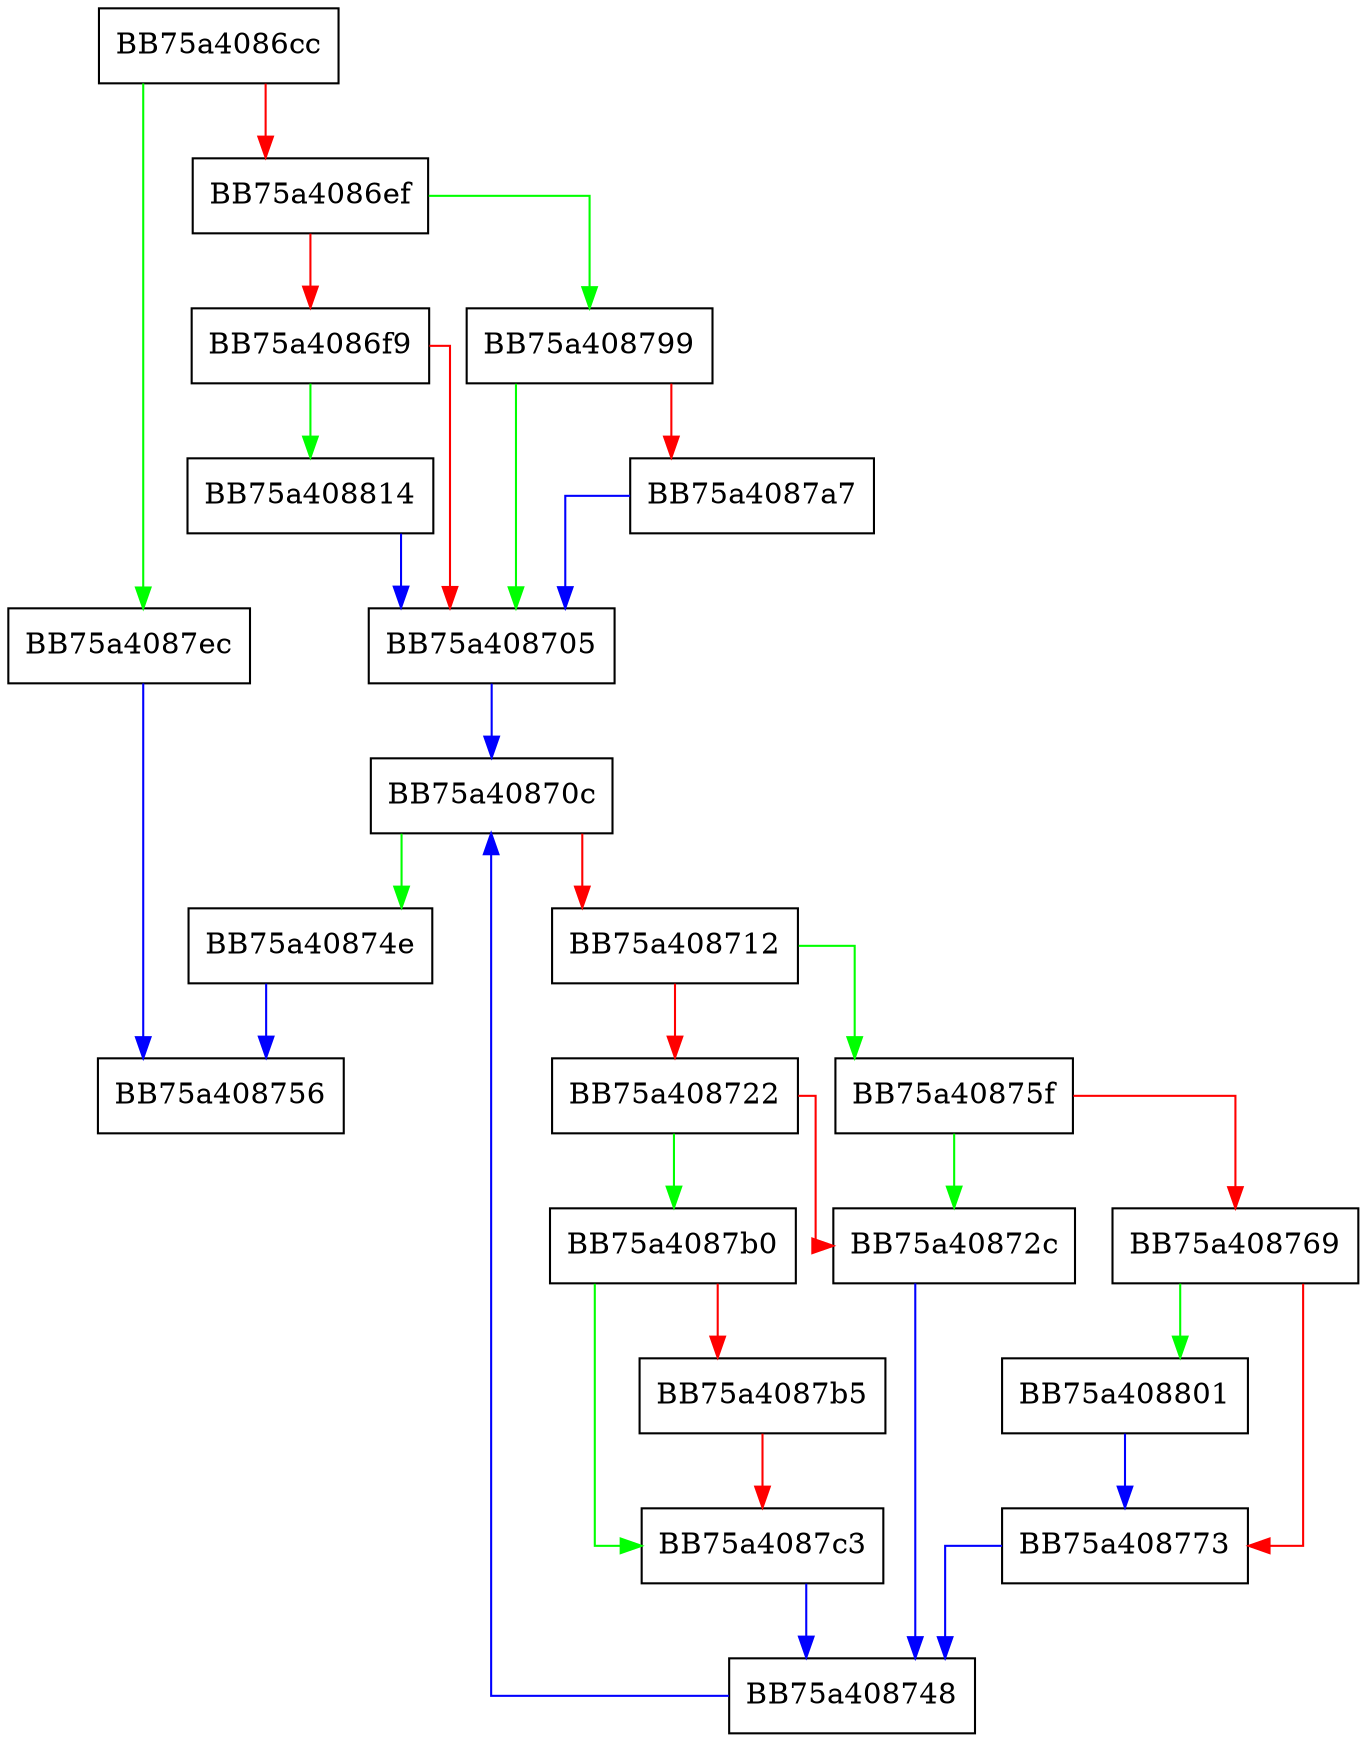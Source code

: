 digraph _Insert_node {
  node [shape="box"];
  graph [splines=ortho];
  BB75a4086cc -> BB75a4087ec [color="green"];
  BB75a4086cc -> BB75a4086ef [color="red"];
  BB75a4086ef -> BB75a408799 [color="green"];
  BB75a4086ef -> BB75a4086f9 [color="red"];
  BB75a4086f9 -> BB75a408814 [color="green"];
  BB75a4086f9 -> BB75a408705 [color="red"];
  BB75a408705 -> BB75a40870c [color="blue"];
  BB75a40870c -> BB75a40874e [color="green"];
  BB75a40870c -> BB75a408712 [color="red"];
  BB75a408712 -> BB75a40875f [color="green"];
  BB75a408712 -> BB75a408722 [color="red"];
  BB75a408722 -> BB75a4087b0 [color="green"];
  BB75a408722 -> BB75a40872c [color="red"];
  BB75a40872c -> BB75a408748 [color="blue"];
  BB75a408748 -> BB75a40870c [color="blue"];
  BB75a40874e -> BB75a408756 [color="blue"];
  BB75a40875f -> BB75a40872c [color="green"];
  BB75a40875f -> BB75a408769 [color="red"];
  BB75a408769 -> BB75a408801 [color="green"];
  BB75a408769 -> BB75a408773 [color="red"];
  BB75a408773 -> BB75a408748 [color="blue"];
  BB75a408799 -> BB75a408705 [color="green"];
  BB75a408799 -> BB75a4087a7 [color="red"];
  BB75a4087a7 -> BB75a408705 [color="blue"];
  BB75a4087b0 -> BB75a4087c3 [color="green"];
  BB75a4087b0 -> BB75a4087b5 [color="red"];
  BB75a4087b5 -> BB75a4087c3 [color="red"];
  BB75a4087c3 -> BB75a408748 [color="blue"];
  BB75a4087ec -> BB75a408756 [color="blue"];
  BB75a408801 -> BB75a408773 [color="blue"];
  BB75a408814 -> BB75a408705 [color="blue"];
}